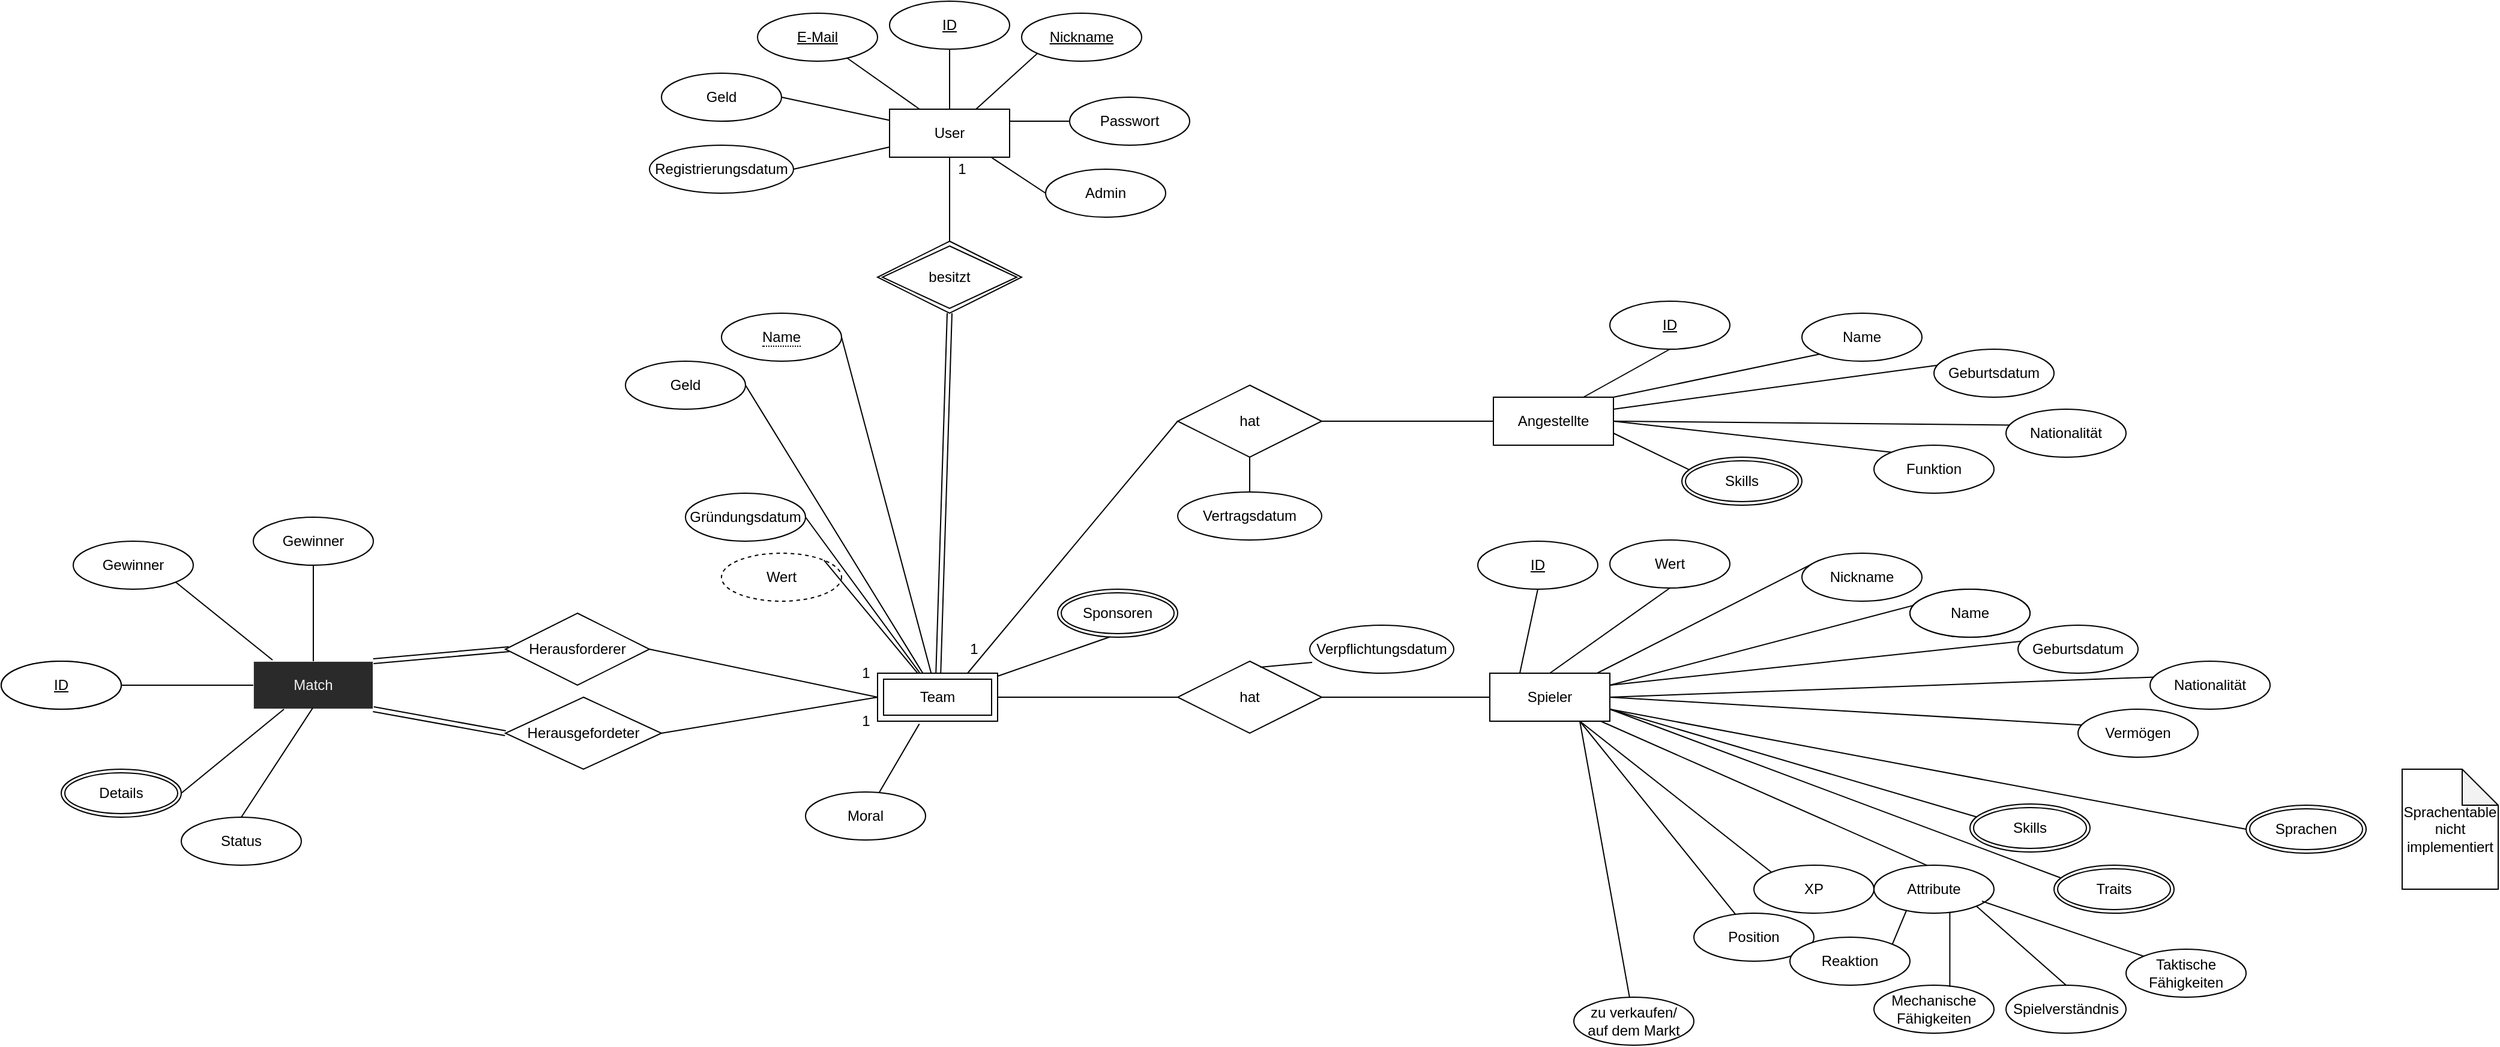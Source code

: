 <mxfile version="14.5.1" type="device"><diagram id="B36_HbUkAe7vfV_AzG-y" name="Seite-1"><mxGraphModel dx="2222" dy="942" grid="1" gridSize="10" guides="1" tooltips="1" connect="1" arrows="0" fold="1" page="0" pageScale="1" pageWidth="827" pageHeight="1169" math="0" shadow="0"><root><mxCell id="0"/><mxCell id="1" parent="0"/><mxCell id="4lB6-JjXFzbvWCdGQT63-5" style="rounded=0;orthogonalLoop=1;jettySize=auto;html=1;exitX=0.5;exitY=0;exitDx=0;exitDy=0;entryX=0.5;entryY=1;entryDx=0;entryDy=0;endArrow=none;endFill=0;" parent="1" source="4lB6-JjXFzbvWCdGQT63-1" target="4lB6-JjXFzbvWCdGQT63-4" edge="1"><mxGeometry relative="1" as="geometry"/></mxCell><mxCell id="4lB6-JjXFzbvWCdGQT63-8" style="rounded=0;orthogonalLoop=1;jettySize=auto;html=1;exitX=0.25;exitY=0;exitDx=0;exitDy=0;endArrow=none;endFill=0;" parent="1" source="4lB6-JjXFzbvWCdGQT63-1" target="4lB6-JjXFzbvWCdGQT63-7" edge="1"><mxGeometry relative="1" as="geometry"/></mxCell><mxCell id="4lB6-JjXFzbvWCdGQT63-1" value="User" style="whiteSpace=wrap;html=1;align=center;glass=0;rounded=0;" parent="1" vertex="1"><mxGeometry x="120" y="100" width="100" height="40" as="geometry"/></mxCell><mxCell id="4lB6-JjXFzbvWCdGQT63-4" value="ID" style="ellipse;whiteSpace=wrap;html=1;align=center;fontStyle=4;rounded=0;glass=0;" parent="1" vertex="1"><mxGeometry x="120" y="10" width="100" height="40" as="geometry"/></mxCell><mxCell id="4lB6-JjXFzbvWCdGQT63-7" value="E-Mail" style="ellipse;whiteSpace=wrap;html=1;align=center;fontStyle=4;rounded=0;glass=0;" parent="1" vertex="1"><mxGeometry x="10" y="20" width="100" height="40" as="geometry"/></mxCell><mxCell id="4lB6-JjXFzbvWCdGQT63-9" style="rounded=0;orthogonalLoop=1;jettySize=auto;html=1;entryX=0.5;entryY=0;entryDx=0;entryDy=0;endArrow=none;endFill=0;" parent="1" source="4lB6-JjXFzbvWCdGQT63-1" target="4lB6-JjXFzbvWCdGQT63-10" edge="1"><mxGeometry relative="1" as="geometry"><mxPoint x="60" y="270" as="sourcePoint"/></mxGeometry></mxCell><mxCell id="4lB6-JjXFzbvWCdGQT63-10" value="Nickname" style="ellipse;whiteSpace=wrap;html=1;align=center;fontStyle=4;rounded=0;glass=0;" parent="1" vertex="1"><mxGeometry x="230" y="20" width="100" height="40" as="geometry"/></mxCell><mxCell id="4lB6-JjXFzbvWCdGQT63-11" value="besitzt" style="shape=rhombus;double=1;perimeter=rhombusPerimeter;whiteSpace=wrap;html=1;align=center;rounded=0;glass=0;" parent="1" vertex="1"><mxGeometry x="110" y="210" width="120" height="60" as="geometry"/></mxCell><mxCell id="4lB6-JjXFzbvWCdGQT63-12" value="Team" style="shape=ext;margin=3;double=1;whiteSpace=wrap;html=1;align=center;rounded=0;glass=0;" parent="1" vertex="1"><mxGeometry x="110" y="570" width="100" height="40" as="geometry"/></mxCell><mxCell id="4lB6-JjXFzbvWCdGQT63-13" value="" style="shape=link;html=1;rounded=0;endArrow=none;endFill=0;exitX=0.5;exitY=1;exitDx=0;exitDy=0;" parent="1" source="4lB6-JjXFzbvWCdGQT63-11" target="4lB6-JjXFzbvWCdGQT63-12" edge="1"><mxGeometry relative="1" as="geometry"><mxPoint x="120" y="480" as="sourcePoint"/><mxPoint x="280" y="480" as="targetPoint"/></mxGeometry></mxCell><mxCell id="4lB6-JjXFzbvWCdGQT63-16" value="" style="endArrow=none;html=1;rounded=0;exitX=0.5;exitY=1;exitDx=0;exitDy=0;entryX=0.5;entryY=0;entryDx=0;entryDy=0;" parent="1" source="4lB6-JjXFzbvWCdGQT63-1" target="4lB6-JjXFzbvWCdGQT63-11" edge="1"><mxGeometry relative="1" as="geometry"><mxPoint x="200" y="180" as="sourcePoint"/><mxPoint x="360" y="180" as="targetPoint"/></mxGeometry></mxCell><mxCell id="4lB6-JjXFzbvWCdGQT63-20" style="edgeStyle=none;rounded=0;orthogonalLoop=1;jettySize=auto;html=1;exitX=1;exitY=0.5;exitDx=0;exitDy=0;endArrow=none;endFill=0;" parent="1" source="4lB6-JjXFzbvWCdGQT63-19" target="4lB6-JjXFzbvWCdGQT63-12" edge="1"><mxGeometry relative="1" as="geometry"/></mxCell><mxCell id="4lB6-JjXFzbvWCdGQT63-19" value="&lt;span style=&quot;border-bottom: 1px dotted&quot;&gt;Name&lt;/span&gt;" style="ellipse;whiteSpace=wrap;html=1;align=center;rounded=0;glass=0;" parent="1" vertex="1"><mxGeometry x="-20" y="270" width="100" height="40" as="geometry"/></mxCell><mxCell id="4lB6-JjXFzbvWCdGQT63-113" style="edgeStyle=none;rounded=0;orthogonalLoop=1;jettySize=auto;html=1;entryX=1;entryY=0.5;entryDx=0;entryDy=0;endArrow=none;endFill=0;" parent="1" target="C0QNpZ-QyayjcPUR20PD-17" edge="1"><mxGeometry relative="1" as="geometry"><mxPoint x="-67" y="550" as="targetPoint"/><mxPoint x="110" y="590" as="sourcePoint"/></mxGeometry></mxCell><mxCell id="4lB6-JjXFzbvWCdGQT63-115" style="edgeStyle=none;rounded=0;orthogonalLoop=1;jettySize=auto;html=1;entryX=1;entryY=0.5;entryDx=0;entryDy=0;endArrow=none;endFill=0;" parent="1" target="4lB6-JjXFzbvWCdGQT63-105" edge="1"><mxGeometry relative="1" as="geometry"><mxPoint x="110" y="590" as="sourcePoint"/></mxGeometry></mxCell><mxCell id="4lB6-JjXFzbvWCdGQT63-40" style="edgeStyle=none;rounded=0;orthogonalLoop=1;jettySize=auto;html=1;exitX=1;exitY=0.5;exitDx=0;exitDy=0;endArrow=none;endFill=0;" parent="1" source="4lB6-JjXFzbvWCdGQT63-39" target="4lB6-JjXFzbvWCdGQT63-1" edge="1"><mxGeometry relative="1" as="geometry"/></mxCell><mxCell id="4lB6-JjXFzbvWCdGQT63-39" value="Geld" style="ellipse;whiteSpace=wrap;html=1;align=center;rounded=0;glass=0;" parent="1" vertex="1"><mxGeometry x="-70" y="70" width="100" height="40" as="geometry"/></mxCell><mxCell id="4lB6-JjXFzbvWCdGQT63-42" style="edgeStyle=none;rounded=0;orthogonalLoop=1;jettySize=auto;html=1;exitX=1;exitY=0.5;exitDx=0;exitDy=0;endArrow=none;endFill=0;" parent="1" source="4lB6-JjXFzbvWCdGQT63-41" target="4lB6-JjXFzbvWCdGQT63-1" edge="1"><mxGeometry relative="1" as="geometry"/></mxCell><mxCell id="4lB6-JjXFzbvWCdGQT63-41" value="Registrierungsdatum" style="ellipse;whiteSpace=wrap;html=1;align=center;rounded=0;glass=0;" parent="1" vertex="1"><mxGeometry x="-80" y="130" width="120" height="40" as="geometry"/></mxCell><mxCell id="4lB6-JjXFzbvWCdGQT63-44" style="edgeStyle=none;rounded=0;orthogonalLoop=1;jettySize=auto;html=1;exitX=1;exitY=0.5;exitDx=0;exitDy=0;endArrow=none;endFill=0;" parent="1" source="4lB6-JjXFzbvWCdGQT63-43" target="4lB6-JjXFzbvWCdGQT63-12" edge="1"><mxGeometry relative="1" as="geometry"/></mxCell><mxCell id="4lB6-JjXFzbvWCdGQT63-43" value="Sponsoren" style="ellipse;shape=doubleEllipse;margin=3;whiteSpace=wrap;html=1;align=center;rounded=0;glass=0;" parent="1" vertex="1"><mxGeometry x="260" y="500" width="100" height="40" as="geometry"/></mxCell><mxCell id="4lB6-JjXFzbvWCdGQT63-45" value="Spieler" style="whiteSpace=wrap;html=1;align=center;rounded=0;glass=0;" parent="1" vertex="1"><mxGeometry x="620" y="570" width="100" height="40" as="geometry"/></mxCell><mxCell id="4lB6-JjXFzbvWCdGQT63-48" style="edgeStyle=none;rounded=0;orthogonalLoop=1;jettySize=auto;html=1;exitX=1;exitY=0.5;exitDx=0;exitDy=0;entryX=0;entryY=0.5;entryDx=0;entryDy=0;endArrow=none;endFill=0;" parent="1" source="4lB6-JjXFzbvWCdGQT63-47" target="4lB6-JjXFzbvWCdGQT63-45" edge="1"><mxGeometry relative="1" as="geometry"/></mxCell><mxCell id="4lB6-JjXFzbvWCdGQT63-49" style="edgeStyle=none;rounded=0;orthogonalLoop=1;jettySize=auto;html=1;exitX=0;exitY=0.5;exitDx=0;exitDy=0;entryX=1;entryY=0.5;entryDx=0;entryDy=0;endArrow=none;endFill=0;" parent="1" source="4lB6-JjXFzbvWCdGQT63-47" target="4lB6-JjXFzbvWCdGQT63-12" edge="1"><mxGeometry relative="1" as="geometry"><mxPoint x="220" y="590" as="targetPoint"/></mxGeometry></mxCell><mxCell id="4lB6-JjXFzbvWCdGQT63-47" value="hat" style="shape=rhombus;perimeter=rhombusPerimeter;whiteSpace=wrap;html=1;align=center;rounded=0;glass=0;" parent="1" vertex="1"><mxGeometry x="360" y="560" width="120" height="60" as="geometry"/></mxCell><mxCell id="4lB6-JjXFzbvWCdGQT63-50" style="edgeStyle=none;rounded=0;orthogonalLoop=1;jettySize=auto;html=1;exitX=1;exitY=0.5;exitDx=0;exitDy=0;endArrow=none;endFill=0;" parent="1" source="4lB6-JjXFzbvWCdGQT63-51" target="4lB6-JjXFzbvWCdGQT63-12" edge="1"><mxGeometry relative="1" as="geometry"><mxPoint x="120" y="439.286" as="targetPoint"/></mxGeometry></mxCell><mxCell id="4lB6-JjXFzbvWCdGQT63-51" value="Gründungsdatum" style="ellipse;whiteSpace=wrap;html=1;align=center;rounded=0;glass=0;" parent="1" vertex="1"><mxGeometry x="-50" y="420" width="100" height="40" as="geometry"/></mxCell><mxCell id="4lB6-JjXFzbvWCdGQT63-61" value="Angestellte" style="whiteSpace=wrap;html=1;align=center;rounded=0;glass=0;" parent="1" vertex="1"><mxGeometry x="623" y="340" width="100" height="40" as="geometry"/></mxCell><mxCell id="4lB6-JjXFzbvWCdGQT63-62" style="edgeStyle=none;rounded=0;orthogonalLoop=1;jettySize=auto;html=1;exitX=1;exitY=0.5;exitDx=0;exitDy=0;endArrow=none;endFill=0;" parent="1" source="4lB6-JjXFzbvWCdGQT63-64" target="4lB6-JjXFzbvWCdGQT63-61" edge="1"><mxGeometry relative="1" as="geometry"><mxPoint x="620" y="360" as="targetPoint"/></mxGeometry></mxCell><mxCell id="4lB6-JjXFzbvWCdGQT63-63" style="edgeStyle=none;rounded=0;orthogonalLoop=1;jettySize=auto;html=1;exitX=0;exitY=0.5;exitDx=0;exitDy=0;entryX=0.75;entryY=0;entryDx=0;entryDy=0;endArrow=none;endFill=0;" parent="1" source="4lB6-JjXFzbvWCdGQT63-64" target="4lB6-JjXFzbvWCdGQT63-12" edge="1"><mxGeometry relative="1" as="geometry"><mxPoint x="220" y="360" as="targetPoint"/></mxGeometry></mxCell><mxCell id="4lB6-JjXFzbvWCdGQT63-64" value="hat" style="shape=rhombus;perimeter=rhombusPerimeter;whiteSpace=wrap;html=1;align=center;rounded=0;glass=0;" parent="1" vertex="1"><mxGeometry x="360" y="330" width="120" height="60" as="geometry"/></mxCell><mxCell id="4lB6-JjXFzbvWCdGQT63-65" value="1" style="text;html=1;align=center;verticalAlign=middle;resizable=0;points=[];autosize=1;" parent="1" vertex="1"><mxGeometry x="180" y="540" width="20" height="20" as="geometry"/></mxCell><mxCell id="4lB6-JjXFzbvWCdGQT63-66" style="rounded=0;orthogonalLoop=1;jettySize=auto;html=1;exitX=0.75;exitY=0;exitDx=0;exitDy=0;entryX=0.5;entryY=1;entryDx=0;entryDy=0;endArrow=none;endFill=0;" parent="1" source="4lB6-JjXFzbvWCdGQT63-61" target="4lB6-JjXFzbvWCdGQT63-67" edge="1"><mxGeometry relative="1" as="geometry"><mxPoint x="770" y="350" as="sourcePoint"/></mxGeometry></mxCell><mxCell id="4lB6-JjXFzbvWCdGQT63-67" value="ID" style="ellipse;whiteSpace=wrap;html=1;align=center;fontStyle=4;rounded=0;glass=0;" parent="1" vertex="1"><mxGeometry x="720" y="260" width="100" height="40" as="geometry"/></mxCell><mxCell id="4lB6-JjXFzbvWCdGQT63-68" style="rounded=0;orthogonalLoop=1;jettySize=auto;html=1;exitX=0.25;exitY=0;exitDx=0;exitDy=0;entryX=0.5;entryY=1;entryDx=0;entryDy=0;endArrow=none;endFill=0;" parent="1" source="4lB6-JjXFzbvWCdGQT63-45" target="4lB6-JjXFzbvWCdGQT63-69" edge="1"><mxGeometry relative="1" as="geometry"><mxPoint x="843" y="635" as="sourcePoint"/></mxGeometry></mxCell><mxCell id="4lB6-JjXFzbvWCdGQT63-69" value="ID" style="ellipse;whiteSpace=wrap;html=1;align=center;fontStyle=4;rounded=0;glass=0;" parent="1" vertex="1"><mxGeometry x="610" y="460" width="100" height="40" as="geometry"/></mxCell><mxCell id="4lB6-JjXFzbvWCdGQT63-70" style="edgeStyle=none;rounded=0;orthogonalLoop=1;jettySize=auto;html=1;exitX=0.04;exitY=0.33;exitDx=0;exitDy=0;endArrow=none;endFill=0;entryX=1;entryY=0.25;entryDx=0;entryDy=0;exitPerimeter=0;" parent="1" source="4lB6-JjXFzbvWCdGQT63-71" target="4lB6-JjXFzbvWCdGQT63-45" edge="1"><mxGeometry relative="1" as="geometry"><mxPoint x="930" y="529.286" as="targetPoint"/></mxGeometry></mxCell><mxCell id="4lB6-JjXFzbvWCdGQT63-71" value="Name" style="ellipse;whiteSpace=wrap;html=1;align=center;rounded=0;glass=0;" parent="1" vertex="1"><mxGeometry x="970" y="500" width="100" height="40" as="geometry"/></mxCell><mxCell id="4lB6-JjXFzbvWCdGQT63-75" style="edgeStyle=none;rounded=0;orthogonalLoop=1;jettySize=auto;html=1;exitX=0;exitY=0;exitDx=0;exitDy=0;endArrow=none;endFill=0;" parent="1" source="4lB6-JjXFzbvWCdGQT63-76" target="4lB6-JjXFzbvWCdGQT63-45" edge="1"><mxGeometry relative="1" as="geometry"><mxPoint x="820" y="591" as="targetPoint"/></mxGeometry></mxCell><mxCell id="4lB6-JjXFzbvWCdGQT63-76" value="Nickname" style="ellipse;whiteSpace=wrap;html=1;align=center;rounded=0;glass=0;" parent="1" vertex="1"><mxGeometry x="880" y="470" width="100" height="40" as="geometry"/></mxCell><mxCell id="4lB6-JjXFzbvWCdGQT63-79" style="edgeStyle=none;rounded=0;orthogonalLoop=1;jettySize=auto;html=1;exitX=0.04;exitY=0.33;exitDx=0;exitDy=0;endArrow=none;endFill=0;entryX=1;entryY=0.25;entryDx=0;entryDy=0;exitPerimeter=0;" parent="1" source="4lB6-JjXFzbvWCdGQT63-80" target="4lB6-JjXFzbvWCdGQT63-45" edge="1"><mxGeometry relative="1" as="geometry"><mxPoint x="710" y="669" as="targetPoint"/></mxGeometry></mxCell><mxCell id="4lB6-JjXFzbvWCdGQT63-80" value="Geburtsdatum" style="ellipse;whiteSpace=wrap;html=1;align=center;rounded=0;glass=0;" parent="1" vertex="1"><mxGeometry x="1060" y="530" width="100" height="40" as="geometry"/></mxCell><mxCell id="4lB6-JjXFzbvWCdGQT63-81" style="edgeStyle=none;rounded=0;orthogonalLoop=1;jettySize=auto;html=1;exitX=0.04;exitY=0.33;exitDx=0;exitDy=0;endArrow=none;endFill=0;entryX=1;entryY=0.5;entryDx=0;entryDy=0;exitPerimeter=0;" parent="1" source="4lB6-JjXFzbvWCdGQT63-82" target="4lB6-JjXFzbvWCdGQT63-45" edge="1"><mxGeometry relative="1" as="geometry"><mxPoint x="723" y="720" as="targetPoint"/></mxGeometry></mxCell><mxCell id="4lB6-JjXFzbvWCdGQT63-82" value="Nationalität" style="ellipse;whiteSpace=wrap;html=1;align=center;rounded=0;glass=0;" parent="1" vertex="1"><mxGeometry x="1170" y="560" width="100" height="40" as="geometry"/></mxCell><mxCell id="4lB6-JjXFzbvWCdGQT63-84" style="edgeStyle=none;rounded=0;orthogonalLoop=1;jettySize=auto;html=1;exitX=0;exitY=0.5;exitDx=0;exitDy=0;entryX=1;entryY=0.75;entryDx=0;entryDy=0;endArrow=none;endFill=0;" parent="1" source="4lB6-JjXFzbvWCdGQT63-83" target="4lB6-JjXFzbvWCdGQT63-45" edge="1"><mxGeometry relative="1" as="geometry"/></mxCell><mxCell id="4lB6-JjXFzbvWCdGQT63-83" value="Sprachen" style="ellipse;shape=doubleEllipse;margin=3;whiteSpace=wrap;html=1;align=center;rounded=0;glass=0;" parent="1" vertex="1"><mxGeometry x="1250" y="680" width="100" height="40" as="geometry"/></mxCell><mxCell id="4lB6-JjXFzbvWCdGQT63-86" style="edgeStyle=none;rounded=0;orthogonalLoop=1;jettySize=auto;html=1;exitX=0.084;exitY=0.29;exitDx=0;exitDy=0;entryX=1;entryY=0.75;entryDx=0;entryDy=0;endArrow=none;endFill=0;exitPerimeter=0;" parent="1" source="4lB6-JjXFzbvWCdGQT63-87" target="4lB6-JjXFzbvWCdGQT63-45" edge="1"><mxGeometry relative="1" as="geometry"><mxPoint x="710" y="680" as="targetPoint"/></mxGeometry></mxCell><mxCell id="4lB6-JjXFzbvWCdGQT63-87" value="Skills" style="ellipse;shape=doubleEllipse;margin=3;whiteSpace=wrap;html=1;align=center;rounded=0;glass=0;" parent="1" vertex="1"><mxGeometry x="1020" y="679" width="100" height="40" as="geometry"/></mxCell><mxCell id="4lB6-JjXFzbvWCdGQT63-88" style="edgeStyle=none;rounded=0;orthogonalLoop=1;jettySize=auto;html=1;exitX=0.248;exitY=0.01;exitDx=0;exitDy=0;entryX=0.924;entryY=1;entryDx=0;entryDy=0;endArrow=none;endFill=0;entryPerimeter=0;exitPerimeter=0;" parent="1" target="4lB6-JjXFzbvWCdGQT63-45" edge="1"><mxGeometry relative="1" as="geometry"><mxPoint x="730" y="610" as="targetPoint"/><mxPoint x="984.8" y="730.4" as="sourcePoint"/></mxGeometry></mxCell><mxCell id="4lB6-JjXFzbvWCdGQT63-90" value="Name" style="ellipse;whiteSpace=wrap;html=1;align=center;rounded=0;glass=0;" parent="1" vertex="1"><mxGeometry x="970" y="500" width="100" height="40" as="geometry"/></mxCell><mxCell id="4lB6-JjXFzbvWCdGQT63-91" style="edgeStyle=none;rounded=0;orthogonalLoop=1;jettySize=auto;html=1;exitX=0;exitY=1;exitDx=0;exitDy=0;endArrow=none;endFill=0;entryX=1;entryY=0;entryDx=0;entryDy=0;" parent="1" source="4lB6-JjXFzbvWCdGQT63-92" target="4lB6-JjXFzbvWCdGQT63-61" edge="1"><mxGeometry relative="1" as="geometry"><mxPoint x="720" y="360" as="targetPoint"/><mxPoint x="974" y="293.2" as="sourcePoint"/></mxGeometry></mxCell><mxCell id="4lB6-JjXFzbvWCdGQT63-92" value="Name" style="ellipse;whiteSpace=wrap;html=1;align=center;rounded=0;glass=0;" parent="1" vertex="1"><mxGeometry x="880" y="270" width="100" height="40" as="geometry"/></mxCell><mxCell id="4lB6-JjXFzbvWCdGQT63-93" style="edgeStyle=none;rounded=0;orthogonalLoop=1;jettySize=auto;html=1;exitX=0.04;exitY=0.33;exitDx=0;exitDy=0;endArrow=none;endFill=0;entryX=1;entryY=0.25;entryDx=0;entryDy=0;exitPerimeter=0;" parent="1" source="4lB6-JjXFzbvWCdGQT63-94" target="4lB6-JjXFzbvWCdGQT63-61" edge="1"><mxGeometry relative="1" as="geometry"><mxPoint x="780" y="360" as="targetPoint"/></mxGeometry></mxCell><mxCell id="4lB6-JjXFzbvWCdGQT63-94" value="Geburtsdatum" style="ellipse;whiteSpace=wrap;html=1;align=center;rounded=0;glass=0;" parent="1" vertex="1"><mxGeometry x="990" y="300" width="100" height="40" as="geometry"/></mxCell><mxCell id="4lB6-JjXFzbvWCdGQT63-95" style="edgeStyle=none;rounded=0;orthogonalLoop=1;jettySize=auto;html=1;exitX=0.04;exitY=0.33;exitDx=0;exitDy=0;endArrow=none;endFill=0;entryX=1;entryY=0.5;entryDx=0;entryDy=0;exitPerimeter=0;" parent="1" source="4lB6-JjXFzbvWCdGQT63-96" target="4lB6-JjXFzbvWCdGQT63-61" edge="1"><mxGeometry relative="1" as="geometry"><mxPoint x="780" y="370" as="targetPoint"/></mxGeometry></mxCell><mxCell id="4lB6-JjXFzbvWCdGQT63-96" value="Nationalität" style="ellipse;whiteSpace=wrap;html=1;align=center;rounded=0;glass=0;" parent="1" vertex="1"><mxGeometry x="1050" y="350" width="100" height="40" as="geometry"/></mxCell><mxCell id="4lB6-JjXFzbvWCdGQT63-97" style="edgeStyle=none;rounded=0;orthogonalLoop=1;jettySize=auto;html=1;exitX=0.084;exitY=0.29;exitDx=0;exitDy=0;entryX=1;entryY=0.75;entryDx=0;entryDy=0;endArrow=none;endFill=0;exitPerimeter=0;" parent="1" source="4lB6-JjXFzbvWCdGQT63-98" target="4lB6-JjXFzbvWCdGQT63-61" edge="1"><mxGeometry relative="1" as="geometry"><mxPoint x="810" y="320" as="targetPoint"/></mxGeometry></mxCell><mxCell id="4lB6-JjXFzbvWCdGQT63-98" value="Skills" style="ellipse;shape=doubleEllipse;margin=3;whiteSpace=wrap;html=1;align=center;rounded=0;glass=0;" parent="1" vertex="1"><mxGeometry x="780" y="390" width="100" height="40" as="geometry"/></mxCell><mxCell id="4lB6-JjXFzbvWCdGQT63-99" style="edgeStyle=none;rounded=0;orthogonalLoop=1;jettySize=auto;html=1;exitX=0;exitY=0;exitDx=0;exitDy=0;endArrow=none;endFill=0;entryX=1;entryY=0.5;entryDx=0;entryDy=0;" parent="1" source="4lB6-JjXFzbvWCdGQT63-100" target="4lB6-JjXFzbvWCdGQT63-61" edge="1"><mxGeometry relative="1" as="geometry"><mxPoint x="733" y="350" as="targetPoint"/><mxPoint x="984" y="303.2" as="sourcePoint"/></mxGeometry></mxCell><mxCell id="4lB6-JjXFzbvWCdGQT63-100" value="Funktion" style="ellipse;whiteSpace=wrap;html=1;align=center;rounded=0;glass=0;" parent="1" vertex="1"><mxGeometry x="940" y="380" width="100" height="40" as="geometry"/></mxCell><mxCell id="4lB6-JjXFzbvWCdGQT63-101" style="edgeStyle=none;rounded=0;orthogonalLoop=1;jettySize=auto;html=1;exitX=0.04;exitY=0.33;exitDx=0;exitDy=0;endArrow=none;endFill=0;exitPerimeter=0;" parent="1" source="4lB6-JjXFzbvWCdGQT63-102" edge="1"><mxGeometry relative="1" as="geometry"><mxPoint x="720" y="590" as="targetPoint"/></mxGeometry></mxCell><mxCell id="4lB6-JjXFzbvWCdGQT63-102" value="Vermögen" style="ellipse;whiteSpace=wrap;html=1;align=center;rounded=0;glass=0;" parent="1" vertex="1"><mxGeometry x="1110" y="600" width="100" height="40" as="geometry"/></mxCell><mxCell id="4lB6-JjXFzbvWCdGQT63-105" value="Herausgefordeter" style="shape=rhombus;perimeter=rhombusPerimeter;whiteSpace=wrap;html=1;align=center;rounded=0;glass=0;" parent="1" vertex="1"><mxGeometry x="-200" y="590" width="130" height="60" as="geometry"/></mxCell><mxCell id="4lB6-JjXFzbvWCdGQT63-106" value="Match" style="whiteSpace=wrap;html=1;align=center;fontFamily=Helvetica;fontSize=12;fontColor=#f0f0f0;strokeColor=#f0f0f0;fillColor=#2a2a2a;" parent="1" vertex="1"><mxGeometry x="-410" y="560" width="100" height="40" as="geometry"/></mxCell><mxCell id="4lB6-JjXFzbvWCdGQT63-107" style="edgeStyle=none;rounded=0;orthogonalLoop=1;jettySize=auto;html=1;endArrow=none;endFill=0;entryX=0.75;entryY=1;entryDx=0;entryDy=0;" parent="1" source="4lB6-JjXFzbvWCdGQT63-108" target="4lB6-JjXFzbvWCdGQT63-45" edge="1"><mxGeometry relative="1" as="geometry"><mxPoint x="653.002" y="980" as="targetPoint"/></mxGeometry></mxCell><mxCell id="4lB6-JjXFzbvWCdGQT63-108" value="Position" style="ellipse;whiteSpace=wrap;html=1;align=center;rounded=0;glass=0;" parent="1" vertex="1"><mxGeometry x="790" y="770" width="100" height="40" as="geometry"/></mxCell><mxCell id="4lB6-JjXFzbvWCdGQT63-109" style="edgeStyle=none;rounded=0;orthogonalLoop=1;jettySize=auto;html=1;exitX=0;exitY=0;exitDx=0;exitDy=0;endArrow=none;endFill=0;entryX=0.75;entryY=1;entryDx=0;entryDy=0;" parent="1" source="4lB6-JjXFzbvWCdGQT63-110" target="4lB6-JjXFzbvWCdGQT63-45" edge="1"><mxGeometry relative="1" as="geometry"><mxPoint x="830.002" y="730" as="targetPoint"/></mxGeometry></mxCell><mxCell id="4lB6-JjXFzbvWCdGQT63-110" value="XP" style="ellipse;whiteSpace=wrap;html=1;align=center;rounded=0;glass=0;" parent="1" vertex="1"><mxGeometry x="840" y="730" width="100" height="40" as="geometry"/></mxCell><mxCell id="4lB6-JjXFzbvWCdGQT63-112" style="edgeStyle=none;rounded=0;orthogonalLoop=1;jettySize=auto;html=1;exitX=0;exitY=0.5;exitDx=0;exitDy=0;entryX=1;entryY=0.25;entryDx=0;entryDy=0;endArrow=none;endFill=0;" parent="1" source="4lB6-JjXFzbvWCdGQT63-111" target="4lB6-JjXFzbvWCdGQT63-1" edge="1"><mxGeometry relative="1" as="geometry"/></mxCell><mxCell id="4lB6-JjXFzbvWCdGQT63-111" value="Passwort" style="ellipse;whiteSpace=wrap;html=1;align=center;rounded=0;glass=0;" parent="1" vertex="1"><mxGeometry x="270" y="90" width="100" height="40" as="geometry"/></mxCell><mxCell id="4lB6-JjXFzbvWCdGQT63-117" value="" style="shape=link;html=1;rounded=0;endArrow=none;endFill=0;entryX=0;entryY=0.5;entryDx=0;entryDy=0;exitX=1;exitY=0;exitDx=0;exitDy=0;" parent="1" source="4lB6-JjXFzbvWCdGQT63-106" edge="1"><mxGeometry relative="1" as="geometry"><mxPoint x="-310" y="570" as="sourcePoint"/><mxPoint x="-197" y="550" as="targetPoint"/></mxGeometry></mxCell><mxCell id="4lB6-JjXFzbvWCdGQT63-122" style="edgeStyle=none;rounded=0;orthogonalLoop=1;jettySize=auto;html=1;endArrow=none;endFill=0;entryX=0;entryY=0.5;entryDx=0;entryDy=0;" parent="1" source="4lB6-JjXFzbvWCdGQT63-123" target="4lB6-JjXFzbvWCdGQT63-106" edge="1"><mxGeometry relative="1" as="geometry"><mxPoint x="-399.996" y="625" as="targetPoint"/></mxGeometry></mxCell><mxCell id="4lB6-JjXFzbvWCdGQT63-123" value="&lt;span style=&quot;border-bottom: 1px dotted&quot;&gt;ID&lt;/span&gt;" style="ellipse;whiteSpace=wrap;html=1;align=center;rounded=0;glass=0;" parent="1" vertex="1"><mxGeometry x="-620" y="560" width="100" height="40" as="geometry"/></mxCell><mxCell id="4lB6-JjXFzbvWCdGQT63-130" style="edgeStyle=none;rounded=0;orthogonalLoop=1;jettySize=auto;html=1;exitX=0.5;exitY=1;exitDx=0;exitDy=0;endArrow=none;endFill=0;entryX=0.5;entryY=0;entryDx=0;entryDy=0;" parent="1" source="4lB6-JjXFzbvWCdGQT63-131" target="4lB6-JjXFzbvWCdGQT63-106" edge="1"><mxGeometry relative="1" as="geometry"><mxPoint x="-275.059" y="520" as="targetPoint"/></mxGeometry></mxCell><mxCell id="4lB6-JjXFzbvWCdGQT63-131" value="Gewinner" style="ellipse;whiteSpace=wrap;html=1;align=center;rounded=0;glass=0;" parent="1" vertex="1"><mxGeometry x="-410" y="440" width="100" height="40" as="geometry"/></mxCell><mxCell id="4lB6-JjXFzbvWCdGQT63-133" style="edgeStyle=none;rounded=0;orthogonalLoop=1;jettySize=auto;html=1;exitX=0;exitY=0.5;exitDx=0;exitDy=0;entryX=0.852;entryY=1.01;entryDx=0;entryDy=0;entryPerimeter=0;endArrow=none;endFill=0;" parent="1" source="4lB6-JjXFzbvWCdGQT63-132" target="4lB6-JjXFzbvWCdGQT63-1" edge="1"><mxGeometry relative="1" as="geometry"/></mxCell><mxCell id="4lB6-JjXFzbvWCdGQT63-132" value="Admin" style="ellipse;whiteSpace=wrap;html=1;align=center;rounded=0;glass=0;" parent="1" vertex="1"><mxGeometry x="250" y="150" width="100" height="40" as="geometry"/></mxCell><mxCell id="4lB6-JjXFzbvWCdGQT63-134" value="1" style="text;html=1;align=center;verticalAlign=middle;resizable=0;points=[];autosize=1;" parent="1" vertex="1"><mxGeometry x="170" y="140" width="20" height="20" as="geometry"/></mxCell><mxCell id="4lB6-JjXFzbvWCdGQT63-136" value="1" style="text;html=1;align=center;verticalAlign=middle;resizable=0;points=[];autosize=1;" parent="1" vertex="1"><mxGeometry x="90" y="560" width="20" height="20" as="geometry"/></mxCell><mxCell id="4lB6-JjXFzbvWCdGQT63-137" value="1" style="text;html=1;align=center;verticalAlign=middle;resizable=0;points=[];autosize=1;" parent="1" vertex="1"><mxGeometry x="90" y="600" width="20" height="20" as="geometry"/></mxCell><mxCell id="4lB6-JjXFzbvWCdGQT63-138" value="" style="shape=link;html=1;rounded=0;endArrow=none;endFill=0;entryX=0;entryY=0.5;entryDx=0;entryDy=0;exitX=1;exitY=1;exitDx=0;exitDy=0;" parent="1" source="4lB6-JjXFzbvWCdGQT63-106" target="4lB6-JjXFzbvWCdGQT63-105" edge="1"><mxGeometry relative="1" as="geometry"><mxPoint x="-310" y="590" as="sourcePoint"/><mxPoint x="-200" y="570" as="targetPoint"/></mxGeometry></mxCell><mxCell id="4lB6-JjXFzbvWCdGQT63-145" style="edgeStyle=none;rounded=0;orthogonalLoop=1;jettySize=auto;html=1;exitX=0.017;exitY=0.775;exitDx=0;exitDy=0;entryX=0.573;entryY=0.083;entryDx=0;entryDy=0;endArrow=none;endFill=0;entryPerimeter=0;exitPerimeter=0;" parent="1" source="4lB6-JjXFzbvWCdGQT63-144" target="4lB6-JjXFzbvWCdGQT63-47" edge="1"><mxGeometry relative="1" as="geometry"/></mxCell><mxCell id="4lB6-JjXFzbvWCdGQT63-144" value="Verpflichtungsdatum" style="ellipse;whiteSpace=wrap;html=1;align=center;rounded=0;glass=0;" parent="1" vertex="1"><mxGeometry x="470" y="530" width="120" height="40" as="geometry"/></mxCell><mxCell id="4lB6-JjXFzbvWCdGQT63-146" style="edgeStyle=none;rounded=0;orthogonalLoop=1;jettySize=auto;html=1;exitX=0.5;exitY=0;exitDx=0;exitDy=0;entryX=0.5;entryY=1;entryDx=0;entryDy=0;endArrow=none;endFill=0;" parent="1" source="4lB6-JjXFzbvWCdGQT63-147" edge="1"><mxGeometry relative="1" as="geometry"><mxPoint x="420" y="390" as="targetPoint"/></mxGeometry></mxCell><mxCell id="4lB6-JjXFzbvWCdGQT63-147" value="Vertragsdatum" style="ellipse;whiteSpace=wrap;html=1;align=center;rounded=0;glass=0;" parent="1" vertex="1"><mxGeometry x="360" y="419" width="120" height="40" as="geometry"/></mxCell><mxCell id="C0QNpZ-QyayjcPUR20PD-3" style="edgeStyle=none;rounded=0;orthogonalLoop=1;jettySize=auto;html=1;exitX=0.5;exitY=1;exitDx=0;exitDy=0;endArrow=none;endFill=0;entryX=0.5;entryY=0;entryDx=0;entryDy=0;" parent="1" source="C0QNpZ-QyayjcPUR20PD-4" target="4lB6-JjXFzbvWCdGQT63-45" edge="1"><mxGeometry relative="1" as="geometry"><mxPoint x="723.0" y="550" as="targetPoint"/></mxGeometry></mxCell><mxCell id="C0QNpZ-QyayjcPUR20PD-4" value="Wert" style="ellipse;whiteSpace=wrap;html=1;align=center;rounded=0;glass=0;" parent="1" vertex="1"><mxGeometry x="720" y="459" width="100" height="40" as="geometry"/></mxCell><mxCell id="C0QNpZ-QyayjcPUR20PD-5" value="Wert" style="ellipse;whiteSpace=wrap;html=1;align=center;dashed=1;" parent="1" vertex="1"><mxGeometry x="-20" y="470" width="100" height="40" as="geometry"/></mxCell><mxCell id="C0QNpZ-QyayjcPUR20PD-7" style="edgeStyle=none;rounded=0;orthogonalLoop=1;jettySize=auto;html=1;exitX=1;exitY=0;exitDx=0;exitDy=0;endArrow=none;endFill=0;" parent="1" source="C0QNpZ-QyayjcPUR20PD-5" target="4lB6-JjXFzbvWCdGQT63-12" edge="1"><mxGeometry relative="1" as="geometry"><mxPoint x="130.0" y="380" as="targetPoint"/><mxPoint x="70.0" y="420" as="sourcePoint"/></mxGeometry></mxCell><mxCell id="C0QNpZ-QyayjcPUR20PD-10" style="edgeStyle=none;rounded=0;orthogonalLoop=1;jettySize=auto;html=1;exitX=1;exitY=0.5;exitDx=0;exitDy=0;endArrow=none;endFill=0;" parent="1" source="C0QNpZ-QyayjcPUR20PD-11" target="4lB6-JjXFzbvWCdGQT63-12" edge="1"><mxGeometry relative="1" as="geometry"><mxPoint x="-4.547e-13" y="309.286" as="targetPoint"/></mxGeometry></mxCell><mxCell id="C0QNpZ-QyayjcPUR20PD-11" value="Geld" style="ellipse;whiteSpace=wrap;html=1;align=center;rounded=0;glass=0;" parent="1" vertex="1"><mxGeometry x="-100" y="310" width="100" height="40" as="geometry"/></mxCell><mxCell id="C0QNpZ-QyayjcPUR20PD-14" style="edgeStyle=none;rounded=0;orthogonalLoop=1;jettySize=auto;html=1;exitX=1;exitY=0.5;exitDx=0;exitDy=0;endArrow=none;endFill=0;" parent="1" source="C0QNpZ-QyayjcPUR20PD-15" target="4lB6-JjXFzbvWCdGQT63-106" edge="1"><mxGeometry relative="1" as="geometry"><mxPoint x="-390.0" y="657.692" as="targetPoint"/></mxGeometry></mxCell><mxCell id="C0QNpZ-QyayjcPUR20PD-15" value="Details" style="ellipse;shape=doubleEllipse;margin=3;whiteSpace=wrap;html=1;align=center;rounded=0;glass=0;" parent="1" vertex="1"><mxGeometry x="-570" y="650" width="100" height="40" as="geometry"/></mxCell><mxCell id="C0QNpZ-QyayjcPUR20PD-17" value="Herausforderer" style="shape=rhombus;perimeter=rhombusPerimeter;whiteSpace=wrap;html=1;align=center;" parent="1" vertex="1"><mxGeometry x="-200" y="520" width="120" height="60" as="geometry"/></mxCell><mxCell id="C0QNpZ-QyayjcPUR20PD-18" value="ID" style="ellipse;whiteSpace=wrap;html=1;align=center;fontStyle=4;" parent="1" vertex="1"><mxGeometry x="-620" y="560" width="100" height="40" as="geometry"/></mxCell><mxCell id="C0QNpZ-QyayjcPUR20PD-19" value="Moral" style="ellipse;whiteSpace=wrap;html=1;align=center;rounded=0;glass=0;" parent="1" vertex="1"><mxGeometry x="50" y="669" width="100" height="40" as="geometry"/></mxCell><mxCell id="C0QNpZ-QyayjcPUR20PD-21" style="edgeStyle=none;rounded=0;orthogonalLoop=1;jettySize=auto;html=1;endArrow=none;endFill=0;entryX=0.348;entryY=1.055;entryDx=0;entryDy=0;entryPerimeter=0;" parent="1" source="C0QNpZ-QyayjcPUR20PD-19" target="4lB6-JjXFzbvWCdGQT63-12" edge="1"><mxGeometry relative="1" as="geometry"><mxPoint x="190.0" y="540" as="targetPoint"/><mxPoint x="259.854" y="485.774" as="sourcePoint"/></mxGeometry></mxCell><mxCell id="O9Y4KXEWJoT4Cbk25UYE-4" value="Sprachentable nicht implementiert" style="shape=note;whiteSpace=wrap;html=1;backgroundOutline=1;darkOpacity=0.05;" parent="1" vertex="1"><mxGeometry x="1380" y="650" width="80" height="100" as="geometry"/></mxCell><mxCell id="O9Y4KXEWJoT4Cbk25UYE-5" style="edgeStyle=none;rounded=0;orthogonalLoop=1;jettySize=auto;html=1;exitX=0.084;exitY=0.29;exitDx=0;exitDy=0;entryX=1;entryY=0.75;entryDx=0;entryDy=0;endArrow=none;endFill=0;exitPerimeter=0;" parent="1" source="O9Y4KXEWJoT4Cbk25UYE-6" target="4lB6-JjXFzbvWCdGQT63-45" edge="1"><mxGeometry relative="1" as="geometry"><mxPoint x="790" y="651" as="targetPoint"/></mxGeometry></mxCell><mxCell id="O9Y4KXEWJoT4Cbk25UYE-6" value="Traits" style="ellipse;shape=doubleEllipse;margin=3;whiteSpace=wrap;html=1;align=center;rounded=0;glass=0;" parent="1" vertex="1"><mxGeometry x="1090" y="730" width="100" height="40" as="geometry"/></mxCell><mxCell id="GSHhP1__7YpmMrJRNVzs-1" value="Attribute" style="ellipse;whiteSpace=wrap;html=1;align=center;rounded=0;glass=0;" parent="1" vertex="1"><mxGeometry x="940" y="730" width="100" height="40" as="geometry"/></mxCell><mxCell id="GSHhP1__7YpmMrJRNVzs-2" value="Reaktion" style="ellipse;whiteSpace=wrap;html=1;align=center;rounded=0;glass=0;" parent="1" vertex="1"><mxGeometry x="870" y="790" width="100" height="40" as="geometry"/></mxCell><mxCell id="GSHhP1__7YpmMrJRNVzs-3" value="Mechanische&lt;br&gt;Fähigkeiten" style="ellipse;whiteSpace=wrap;html=1;align=center;rounded=0;glass=0;" parent="1" vertex="1"><mxGeometry x="940" y="830" width="100" height="40" as="geometry"/></mxCell><mxCell id="GSHhP1__7YpmMrJRNVzs-4" value="Taktische Fähigkeiten" style="ellipse;whiteSpace=wrap;html=1;align=center;rounded=0;glass=0;" parent="1" vertex="1"><mxGeometry x="1150" y="800" width="100" height="40" as="geometry"/></mxCell><mxCell id="GSHhP1__7YpmMrJRNVzs-5" value="Spielverständnis" style="ellipse;whiteSpace=wrap;html=1;align=center;rounded=0;glass=0;" parent="1" vertex="1"><mxGeometry x="1050" y="830" width="100" height="40" as="geometry"/></mxCell><mxCell id="GSHhP1__7YpmMrJRNVzs-6" style="edgeStyle=none;rounded=0;orthogonalLoop=1;jettySize=auto;html=1;exitX=0;exitY=0;exitDx=0;exitDy=0;entryX=1;entryY=0.75;entryDx=0;entryDy=0;endArrow=none;endFill=0;" parent="1" source="GSHhP1__7YpmMrJRNVzs-4" edge="1"><mxGeometry relative="1" as="geometry"><mxPoint x="1030" y="760" as="targetPoint"/><mxPoint x="1338.4" y="850.6" as="sourcePoint"/></mxGeometry></mxCell><mxCell id="GSHhP1__7YpmMrJRNVzs-7" style="edgeStyle=none;rounded=0;orthogonalLoop=1;jettySize=auto;html=1;exitX=0.632;exitY=0.035;exitDx=0;exitDy=0;entryX=0.632;entryY=0.975;entryDx=0;entryDy=0;endArrow=none;endFill=0;exitPerimeter=0;entryPerimeter=0;" parent="1" source="GSHhP1__7YpmMrJRNVzs-3" target="GSHhP1__7YpmMrJRNVzs-1" edge="1"><mxGeometry relative="1" as="geometry"><mxPoint x="1002.68" y="780" as="targetPoint"/><mxPoint x="1137.325" y="825.858" as="sourcePoint"/></mxGeometry></mxCell><mxCell id="GSHhP1__7YpmMrJRNVzs-8" style="edgeStyle=none;rounded=0;orthogonalLoop=1;jettySize=auto;html=1;exitX=1;exitY=0;exitDx=0;exitDy=0;entryX=0.272;entryY=0.935;entryDx=0;entryDy=0;endArrow=none;endFill=0;entryPerimeter=0;" parent="1" source="GSHhP1__7YpmMrJRNVzs-2" target="GSHhP1__7YpmMrJRNVzs-1" edge="1"><mxGeometry relative="1" as="geometry"><mxPoint x="972.68" y="787.07" as="targetPoint"/><mxPoint x="1107.325" y="832.928" as="sourcePoint"/></mxGeometry></mxCell><mxCell id="GSHhP1__7YpmMrJRNVzs-9" style="edgeStyle=none;rounded=0;orthogonalLoop=1;jettySize=auto;html=1;exitX=0.5;exitY=0;exitDx=0;exitDy=0;entryX=1;entryY=1;entryDx=0;entryDy=0;endArrow=none;endFill=0;" parent="1" source="GSHhP1__7YpmMrJRNVzs-5" target="GSHhP1__7YpmMrJRNVzs-1" edge="1"><mxGeometry relative="1" as="geometry"><mxPoint x="990" y="770" as="targetPoint"/><mxPoint x="1124.645" y="815.858" as="sourcePoint"/></mxGeometry></mxCell><mxCell id="GSHhP1__7YpmMrJRNVzs-16" value="zu verkaufen/ &lt;br&gt;auf dem Markt" style="ellipse;whiteSpace=wrap;html=1;align=center;rounded=0;glass=0;" parent="1" vertex="1"><mxGeometry x="690" y="840" width="100" height="40" as="geometry"/></mxCell><mxCell id="GSHhP1__7YpmMrJRNVzs-17" style="edgeStyle=none;rounded=0;orthogonalLoop=1;jettySize=auto;html=1;endArrow=none;endFill=0;entryX=0.75;entryY=1;entryDx=0;entryDy=0;" parent="1" source="GSHhP1__7YpmMrJRNVzs-16" target="4lB6-JjXFzbvWCdGQT63-45" edge="1"><mxGeometry relative="1" as="geometry"><mxPoint x="705" y="620" as="targetPoint"/><mxPoint x="834.665" y="780.964" as="sourcePoint"/></mxGeometry></mxCell><mxCell id="YoN_orudJNRXOaqiWz6m-1" value="Status" style="ellipse;whiteSpace=wrap;html=1;align=center;rounded=0;glass=0;" parent="1" vertex="1"><mxGeometry x="-470" y="690" width="100" height="40" as="geometry"/></mxCell><mxCell id="YoN_orudJNRXOaqiWz6m-3" style="edgeStyle=none;rounded=0;orthogonalLoop=1;jettySize=auto;html=1;exitX=0.5;exitY=1;exitDx=0;exitDy=0;endArrow=none;endFill=0;entryX=0.5;entryY=0;entryDx=0;entryDy=0;" parent="1" target="YoN_orudJNRXOaqiWz6m-1" edge="1"><mxGeometry relative="1" as="geometry"><mxPoint x="-360.5" y="679" as="targetPoint"/><mxPoint x="-360.5" y="599" as="sourcePoint"/></mxGeometry></mxCell><mxCell id="4sdo6-7GnuMN4_ELD_yV-1" value="Gewinner" style="ellipse;whiteSpace=wrap;html=1;align=center;rounded=0;glass=0;" vertex="1" parent="1"><mxGeometry x="-560" y="460" width="100" height="40" as="geometry"/></mxCell><mxCell id="4sdo6-7GnuMN4_ELD_yV-3" style="edgeStyle=none;rounded=0;orthogonalLoop=1;jettySize=auto;html=1;exitX=1;exitY=1;exitDx=0;exitDy=0;endArrow=none;endFill=0;entryX=0.16;entryY=-0.025;entryDx=0;entryDy=0;entryPerimeter=0;" edge="1" parent="1" source="4sdo6-7GnuMN4_ELD_yV-1" target="4lB6-JjXFzbvWCdGQT63-106"><mxGeometry relative="1" as="geometry"><mxPoint x="-350" y="570" as="targetPoint"/><mxPoint x="-350" y="490" as="sourcePoint"/></mxGeometry></mxCell></root></mxGraphModel></diagram></mxfile>